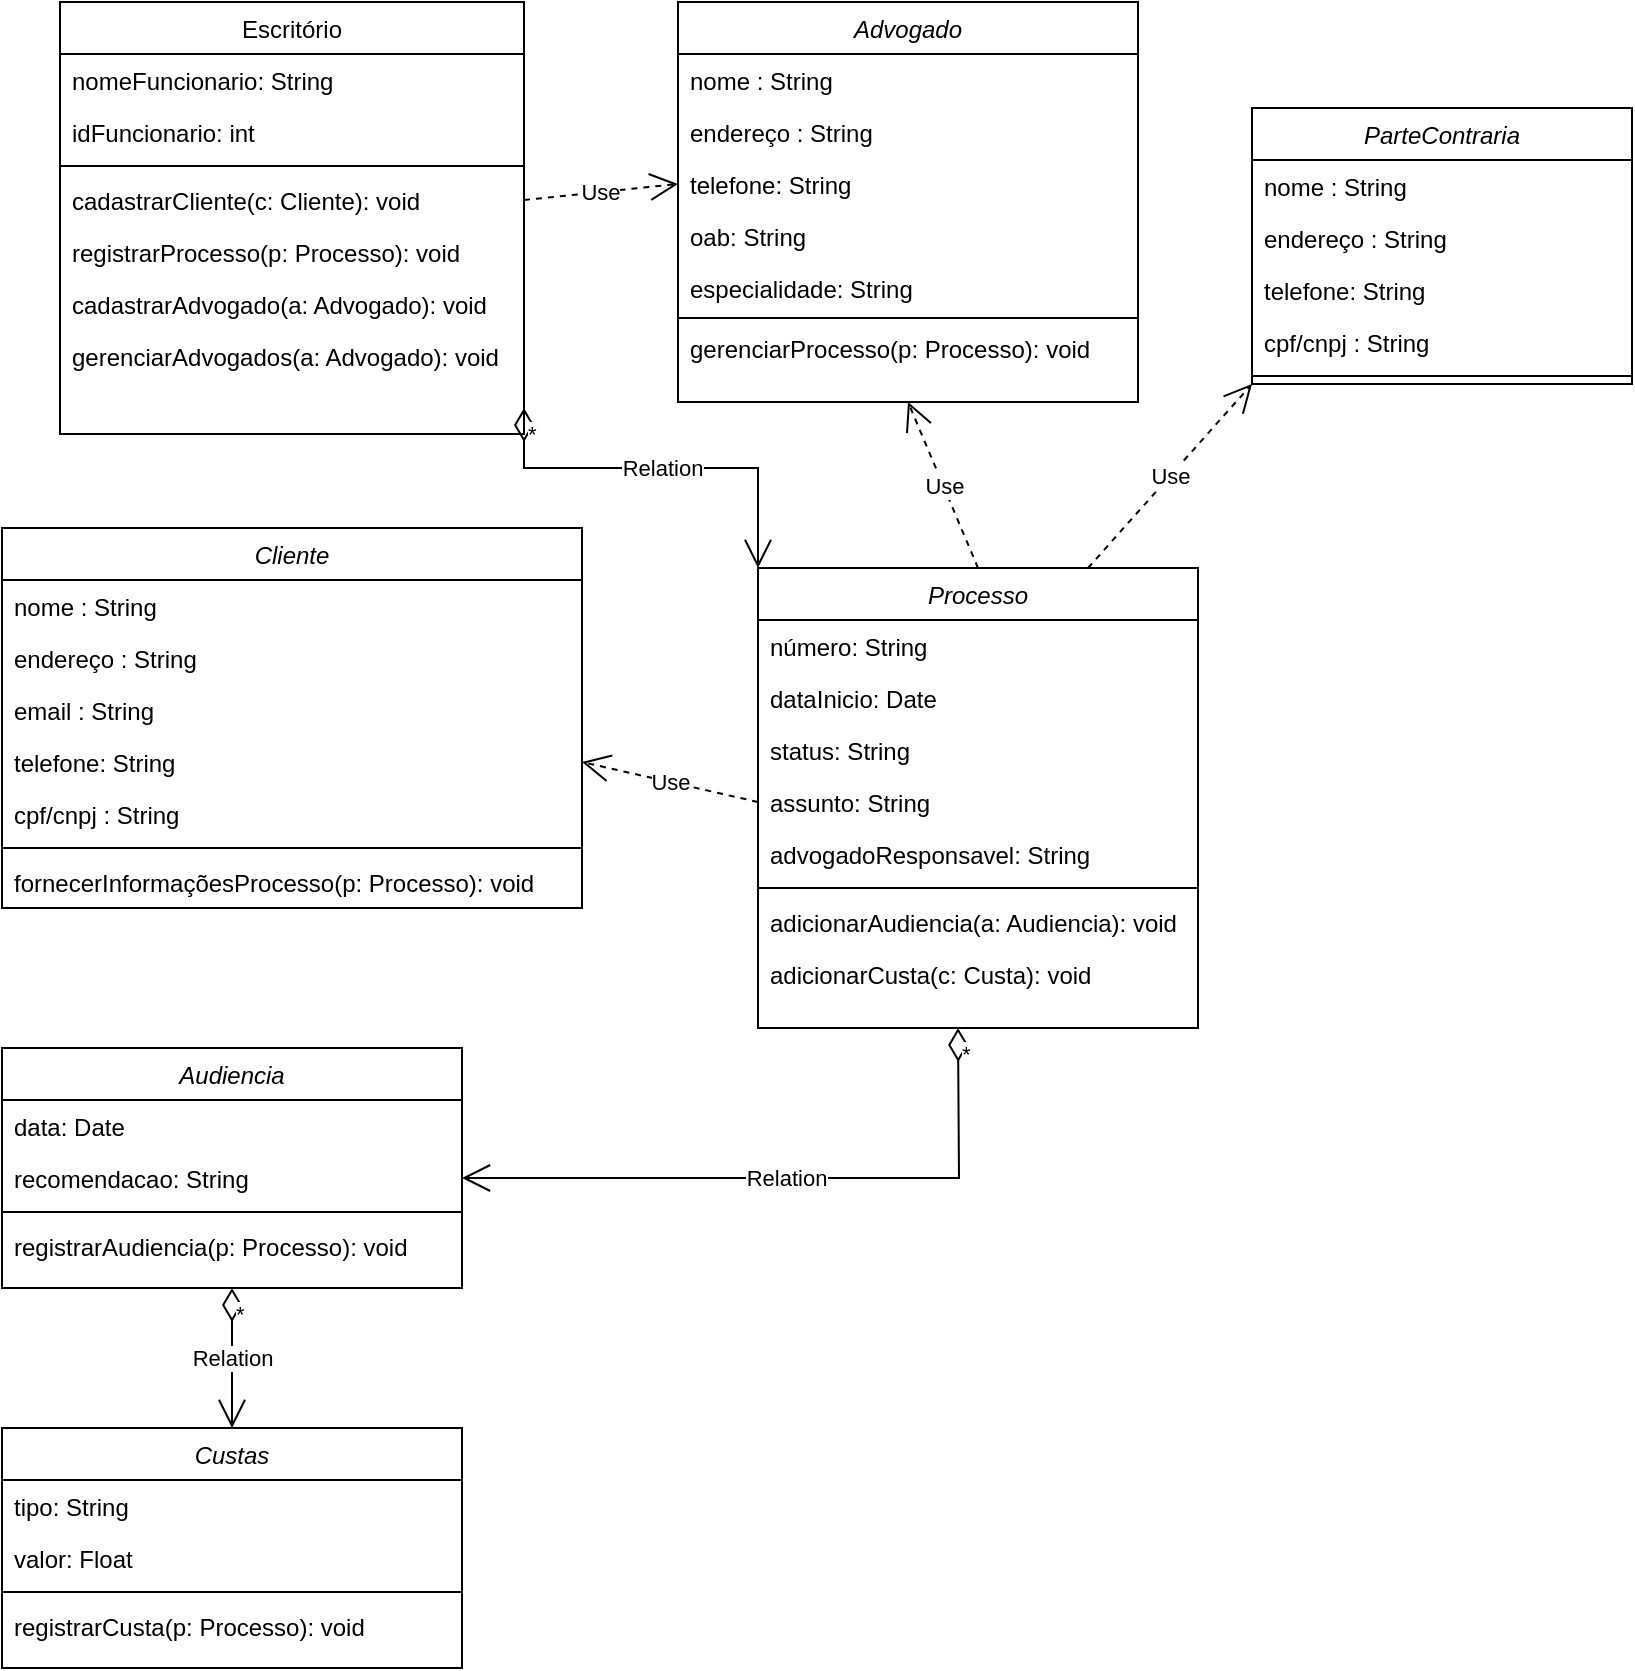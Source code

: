 <mxfile version="24.7.16">
  <diagram id="C5RBs43oDa-KdzZeNtuy" name="Page-1">
    <mxGraphModel dx="998" dy="426" grid="1" gridSize="10" guides="1" tooltips="1" connect="1" arrows="1" fold="1" page="1" pageScale="1" pageWidth="827" pageHeight="1169" math="0" shadow="0">
      <root>
        <mxCell id="WIyWlLk6GJQsqaUBKTNV-0" />
        <mxCell id="WIyWlLk6GJQsqaUBKTNV-1" parent="WIyWlLk6GJQsqaUBKTNV-0" />
        <mxCell id="zkfFHV4jXpPFQw0GAbJ--0" value="Cliente" style="swimlane;fontStyle=2;align=center;verticalAlign=top;childLayout=stackLayout;horizontal=1;startSize=26;horizontalStack=0;resizeParent=1;resizeLast=0;collapsible=1;marginBottom=0;rounded=0;shadow=0;strokeWidth=1;" parent="WIyWlLk6GJQsqaUBKTNV-1" vertex="1">
          <mxGeometry x="12" y="280" width="290" height="190" as="geometry">
            <mxRectangle x="230" y="140" width="160" height="26" as="alternateBounds" />
          </mxGeometry>
        </mxCell>
        <mxCell id="zkfFHV4jXpPFQw0GAbJ--1" value="nome : String" style="text;align=left;verticalAlign=top;spacingLeft=4;spacingRight=4;overflow=hidden;rotatable=0;points=[[0,0.5],[1,0.5]];portConstraint=eastwest;" parent="zkfFHV4jXpPFQw0GAbJ--0" vertex="1">
          <mxGeometry y="26" width="290" height="26" as="geometry" />
        </mxCell>
        <mxCell id="zkfFHV4jXpPFQw0GAbJ--2" value="endereço : String" style="text;align=left;verticalAlign=top;spacingLeft=4;spacingRight=4;overflow=hidden;rotatable=0;points=[[0,0.5],[1,0.5]];portConstraint=eastwest;rounded=0;shadow=0;html=0;" parent="zkfFHV4jXpPFQw0GAbJ--0" vertex="1">
          <mxGeometry y="52" width="290" height="26" as="geometry" />
        </mxCell>
        <mxCell id="zkfFHV4jXpPFQw0GAbJ--3" value="email : String " style="text;align=left;verticalAlign=top;spacingLeft=4;spacingRight=4;overflow=hidden;rotatable=0;points=[[0,0.5],[1,0.5]];portConstraint=eastwest;rounded=0;shadow=0;html=0;" parent="zkfFHV4jXpPFQw0GAbJ--0" vertex="1">
          <mxGeometry y="78" width="290" height="26" as="geometry" />
        </mxCell>
        <mxCell id="LWo3mj7u_kpFoN0JHtWw-0" value="telefone: String" style="text;align=left;verticalAlign=top;spacingLeft=4;spacingRight=4;overflow=hidden;rotatable=0;points=[[0,0.5],[1,0.5]];portConstraint=eastwest;rounded=0;shadow=0;html=0;" vertex="1" parent="zkfFHV4jXpPFQw0GAbJ--0">
          <mxGeometry y="104" width="290" height="26" as="geometry" />
        </mxCell>
        <mxCell id="LWo3mj7u_kpFoN0JHtWw-1" value="cpf/cnpj : String" style="text;align=left;verticalAlign=top;spacingLeft=4;spacingRight=4;overflow=hidden;rotatable=0;points=[[0,0.5],[1,0.5]];portConstraint=eastwest;rounded=0;shadow=0;html=0;" vertex="1" parent="zkfFHV4jXpPFQw0GAbJ--0">
          <mxGeometry y="130" width="290" height="26" as="geometry" />
        </mxCell>
        <mxCell id="zkfFHV4jXpPFQw0GAbJ--4" value="" style="line;html=1;strokeWidth=1;align=left;verticalAlign=middle;spacingTop=-1;spacingLeft=3;spacingRight=3;rotatable=0;labelPosition=right;points=[];portConstraint=eastwest;" parent="zkfFHV4jXpPFQw0GAbJ--0" vertex="1">
          <mxGeometry y="156" width="290" height="8" as="geometry" />
        </mxCell>
        <mxCell id="zkfFHV4jXpPFQw0GAbJ--5" value="fornecerInformaçõesProcesso(p: Processo): void" style="text;align=left;verticalAlign=top;spacingLeft=4;spacingRight=4;overflow=hidden;rotatable=0;points=[[0,0.5],[1,0.5]];portConstraint=eastwest;" parent="zkfFHV4jXpPFQw0GAbJ--0" vertex="1">
          <mxGeometry y="164" width="290" height="26" as="geometry" />
        </mxCell>
        <mxCell id="zkfFHV4jXpPFQw0GAbJ--17" value="Escritório" style="swimlane;fontStyle=0;align=center;verticalAlign=top;childLayout=stackLayout;horizontal=1;startSize=26;horizontalStack=0;resizeParent=1;resizeLast=0;collapsible=1;marginBottom=0;rounded=0;shadow=0;strokeWidth=1;" parent="WIyWlLk6GJQsqaUBKTNV-1" vertex="1">
          <mxGeometry x="41" y="17" width="232" height="216" as="geometry">
            <mxRectangle x="550" y="140" width="160" height="26" as="alternateBounds" />
          </mxGeometry>
        </mxCell>
        <mxCell id="zkfFHV4jXpPFQw0GAbJ--18" value="nomeFuncionario: String" style="text;align=left;verticalAlign=top;spacingLeft=4;spacingRight=4;overflow=hidden;rotatable=0;points=[[0,0.5],[1,0.5]];portConstraint=eastwest;" parent="zkfFHV4jXpPFQw0GAbJ--17" vertex="1">
          <mxGeometry y="26" width="232" height="26" as="geometry" />
        </mxCell>
        <mxCell id="zkfFHV4jXpPFQw0GAbJ--19" value="idFuncionario: int" style="text;align=left;verticalAlign=top;spacingLeft=4;spacingRight=4;overflow=hidden;rotatable=0;points=[[0,0.5],[1,0.5]];portConstraint=eastwest;rounded=0;shadow=0;html=0;" parent="zkfFHV4jXpPFQw0GAbJ--17" vertex="1">
          <mxGeometry y="52" width="232" height="26" as="geometry" />
        </mxCell>
        <mxCell id="zkfFHV4jXpPFQw0GAbJ--23" value="" style="line;html=1;strokeWidth=1;align=left;verticalAlign=middle;spacingTop=-1;spacingLeft=3;spacingRight=3;rotatable=0;labelPosition=right;points=[];portConstraint=eastwest;" parent="zkfFHV4jXpPFQw0GAbJ--17" vertex="1">
          <mxGeometry y="78" width="232" height="8" as="geometry" />
        </mxCell>
        <mxCell id="zkfFHV4jXpPFQw0GAbJ--24" value="cadastrarCliente(c: Cliente): void" style="text;align=left;verticalAlign=top;spacingLeft=4;spacingRight=4;overflow=hidden;rotatable=0;points=[[0,0.5],[1,0.5]];portConstraint=eastwest;" parent="zkfFHV4jXpPFQw0GAbJ--17" vertex="1">
          <mxGeometry y="86" width="232" height="26" as="geometry" />
        </mxCell>
        <mxCell id="zkfFHV4jXpPFQw0GAbJ--25" value="registrarProcesso(p: Processo): void" style="text;align=left;verticalAlign=top;spacingLeft=4;spacingRight=4;overflow=hidden;rotatable=0;points=[[0,0.5],[1,0.5]];portConstraint=eastwest;" parent="zkfFHV4jXpPFQw0GAbJ--17" vertex="1">
          <mxGeometry y="112" width="232" height="26" as="geometry" />
        </mxCell>
        <mxCell id="LWo3mj7u_kpFoN0JHtWw-42" value="cadastrarAdvogado(a: Advogado): void" style="text;align=left;verticalAlign=top;spacingLeft=4;spacingRight=4;overflow=hidden;rotatable=0;points=[[0,0.5],[1,0.5]];portConstraint=eastwest;" vertex="1" parent="zkfFHV4jXpPFQw0GAbJ--17">
          <mxGeometry y="138" width="232" height="26" as="geometry" />
        </mxCell>
        <mxCell id="LWo3mj7u_kpFoN0JHtWw-43" value="gerenciarAdvogados(a: Advogado): void" style="text;align=left;verticalAlign=top;spacingLeft=4;spacingRight=4;overflow=hidden;rotatable=0;points=[[0,0.5],[1,0.5]];portConstraint=eastwest;rounded=0;shadow=0;html=0;" vertex="1" parent="zkfFHV4jXpPFQw0GAbJ--17">
          <mxGeometry y="164" width="232" height="26" as="geometry" />
        </mxCell>
        <mxCell id="LWo3mj7u_kpFoN0JHtWw-41" style="text;align=left;verticalAlign=top;spacingLeft=4;spacingRight=4;overflow=hidden;rotatable=0;points=[[0,0.5],[1,0.5]];portConstraint=eastwest;" vertex="1" parent="zkfFHV4jXpPFQw0GAbJ--17">
          <mxGeometry y="190" width="232" height="26" as="geometry" />
        </mxCell>
        <mxCell id="LWo3mj7u_kpFoN0JHtWw-11" value="Processo" style="swimlane;fontStyle=2;align=center;verticalAlign=top;childLayout=stackLayout;horizontal=1;startSize=26;horizontalStack=0;resizeParent=1;resizeLast=0;collapsible=1;marginBottom=0;rounded=0;shadow=0;strokeWidth=1;" vertex="1" parent="WIyWlLk6GJQsqaUBKTNV-1">
          <mxGeometry x="390" y="300" width="220" height="230" as="geometry">
            <mxRectangle x="230" y="140" width="160" height="26" as="alternateBounds" />
          </mxGeometry>
        </mxCell>
        <mxCell id="LWo3mj7u_kpFoN0JHtWw-12" value="número: String" style="text;align=left;verticalAlign=top;spacingLeft=4;spacingRight=4;overflow=hidden;rotatable=0;points=[[0,0.5],[1,0.5]];portConstraint=eastwest;" vertex="1" parent="LWo3mj7u_kpFoN0JHtWw-11">
          <mxGeometry y="26" width="220" height="26" as="geometry" />
        </mxCell>
        <mxCell id="LWo3mj7u_kpFoN0JHtWw-13" value="dataInicio: Date" style="text;align=left;verticalAlign=top;spacingLeft=4;spacingRight=4;overflow=hidden;rotatable=0;points=[[0,0.5],[1,0.5]];portConstraint=eastwest;rounded=0;shadow=0;html=0;" vertex="1" parent="LWo3mj7u_kpFoN0JHtWw-11">
          <mxGeometry y="52" width="220" height="26" as="geometry" />
        </mxCell>
        <mxCell id="LWo3mj7u_kpFoN0JHtWw-14" value="status: String" style="text;align=left;verticalAlign=top;spacingLeft=4;spacingRight=4;overflow=hidden;rotatable=0;points=[[0,0.5],[1,0.5]];portConstraint=eastwest;rounded=0;shadow=0;html=0;" vertex="1" parent="LWo3mj7u_kpFoN0JHtWw-11">
          <mxGeometry y="78" width="220" height="26" as="geometry" />
        </mxCell>
        <mxCell id="LWo3mj7u_kpFoN0JHtWw-15" value="assunto: String" style="text;align=left;verticalAlign=top;spacingLeft=4;spacingRight=4;overflow=hidden;rotatable=0;points=[[0,0.5],[1,0.5]];portConstraint=eastwest;rounded=0;shadow=0;html=0;" vertex="1" parent="LWo3mj7u_kpFoN0JHtWw-11">
          <mxGeometry y="104" width="220" height="26" as="geometry" />
        </mxCell>
        <mxCell id="LWo3mj7u_kpFoN0JHtWw-45" value="advogadoResponsavel: String" style="text;align=left;verticalAlign=top;spacingLeft=4;spacingRight=4;overflow=hidden;rotatable=0;points=[[0,0.5],[1,0.5]];portConstraint=eastwest;rounded=0;shadow=0;html=0;" vertex="1" parent="LWo3mj7u_kpFoN0JHtWw-11">
          <mxGeometry y="130" width="220" height="26" as="geometry" />
        </mxCell>
        <mxCell id="LWo3mj7u_kpFoN0JHtWw-17" value="" style="line;html=1;strokeWidth=1;align=left;verticalAlign=middle;spacingTop=-1;spacingLeft=3;spacingRight=3;rotatable=0;labelPosition=right;points=[];portConstraint=eastwest;" vertex="1" parent="LWo3mj7u_kpFoN0JHtWw-11">
          <mxGeometry y="156" width="220" height="8" as="geometry" />
        </mxCell>
        <mxCell id="LWo3mj7u_kpFoN0JHtWw-18" value="adicionarAudiencia(a: Audiencia): void" style="text;align=left;verticalAlign=top;spacingLeft=4;spacingRight=4;overflow=hidden;rotatable=0;points=[[0,0.5],[1,0.5]];portConstraint=eastwest;" vertex="1" parent="LWo3mj7u_kpFoN0JHtWw-11">
          <mxGeometry y="164" width="220" height="26" as="geometry" />
        </mxCell>
        <mxCell id="LWo3mj7u_kpFoN0JHtWw-21" value="adicionarCusta(c: Custa): void" style="text;align=left;verticalAlign=top;spacingLeft=4;spacingRight=4;overflow=hidden;rotatable=0;points=[[0,0.5],[1,0.5]];portConstraint=eastwest;" vertex="1" parent="LWo3mj7u_kpFoN0JHtWw-11">
          <mxGeometry y="190" width="220" height="26" as="geometry" />
        </mxCell>
        <mxCell id="LWo3mj7u_kpFoN0JHtWw-22" value="ParteContraria" style="swimlane;fontStyle=2;align=center;verticalAlign=top;childLayout=stackLayout;horizontal=1;startSize=26;horizontalStack=0;resizeParent=1;resizeLast=0;collapsible=1;marginBottom=0;rounded=0;shadow=0;strokeWidth=1;" vertex="1" parent="WIyWlLk6GJQsqaUBKTNV-1">
          <mxGeometry x="637" y="70" width="190" height="138" as="geometry">
            <mxRectangle x="230" y="140" width="160" height="26" as="alternateBounds" />
          </mxGeometry>
        </mxCell>
        <mxCell id="LWo3mj7u_kpFoN0JHtWw-23" value="nome : String" style="text;align=left;verticalAlign=top;spacingLeft=4;spacingRight=4;overflow=hidden;rotatable=0;points=[[0,0.5],[1,0.5]];portConstraint=eastwest;" vertex="1" parent="LWo3mj7u_kpFoN0JHtWw-22">
          <mxGeometry y="26" width="190" height="26" as="geometry" />
        </mxCell>
        <mxCell id="LWo3mj7u_kpFoN0JHtWw-24" value="endereço : String" style="text;align=left;verticalAlign=top;spacingLeft=4;spacingRight=4;overflow=hidden;rotatable=0;points=[[0,0.5],[1,0.5]];portConstraint=eastwest;rounded=0;shadow=0;html=0;" vertex="1" parent="LWo3mj7u_kpFoN0JHtWw-22">
          <mxGeometry y="52" width="190" height="26" as="geometry" />
        </mxCell>
        <mxCell id="LWo3mj7u_kpFoN0JHtWw-26" value="telefone: String" style="text;align=left;verticalAlign=top;spacingLeft=4;spacingRight=4;overflow=hidden;rotatable=0;points=[[0,0.5],[1,0.5]];portConstraint=eastwest;rounded=0;shadow=0;html=0;" vertex="1" parent="LWo3mj7u_kpFoN0JHtWw-22">
          <mxGeometry y="78" width="190" height="26" as="geometry" />
        </mxCell>
        <mxCell id="LWo3mj7u_kpFoN0JHtWw-27" value="cpf/cnpj : String" style="text;align=left;verticalAlign=top;spacingLeft=4;spacingRight=4;overflow=hidden;rotatable=0;points=[[0,0.5],[1,0.5]];portConstraint=eastwest;rounded=0;shadow=0;html=0;" vertex="1" parent="LWo3mj7u_kpFoN0JHtWw-22">
          <mxGeometry y="104" width="190" height="26" as="geometry" />
        </mxCell>
        <mxCell id="LWo3mj7u_kpFoN0JHtWw-28" value="" style="line;html=1;strokeWidth=1;align=left;verticalAlign=middle;spacingTop=-1;spacingLeft=3;spacingRight=3;rotatable=0;labelPosition=right;points=[];portConstraint=eastwest;" vertex="1" parent="LWo3mj7u_kpFoN0JHtWw-22">
          <mxGeometry y="130" width="190" height="8" as="geometry" />
        </mxCell>
        <mxCell id="LWo3mj7u_kpFoN0JHtWw-30" value="Use" style="endArrow=open;endSize=12;dashed=1;html=1;rounded=0;exitX=0.75;exitY=0;exitDx=0;exitDy=0;entryX=0;entryY=1;entryDx=0;entryDy=0;" edge="1" parent="WIyWlLk6GJQsqaUBKTNV-1" source="LWo3mj7u_kpFoN0JHtWw-11" target="LWo3mj7u_kpFoN0JHtWw-22">
          <mxGeometry width="160" relative="1" as="geometry">
            <mxPoint x="370" y="220" as="sourcePoint" />
            <mxPoint x="530" y="220" as="targetPoint" />
          </mxGeometry>
        </mxCell>
        <mxCell id="LWo3mj7u_kpFoN0JHtWw-31" value="Advogado" style="swimlane;fontStyle=2;align=center;verticalAlign=top;childLayout=stackLayout;horizontal=1;startSize=26;horizontalStack=0;resizeParent=1;resizeLast=0;collapsible=1;marginBottom=0;rounded=0;shadow=0;strokeWidth=1;" vertex="1" parent="WIyWlLk6GJQsqaUBKTNV-1">
          <mxGeometry x="350" y="17" width="230" height="200" as="geometry">
            <mxRectangle x="230" y="140" width="160" height="26" as="alternateBounds" />
          </mxGeometry>
        </mxCell>
        <mxCell id="LWo3mj7u_kpFoN0JHtWw-32" value="nome : String" style="text;align=left;verticalAlign=top;spacingLeft=4;spacingRight=4;overflow=hidden;rotatable=0;points=[[0,0.5],[1,0.5]];portConstraint=eastwest;" vertex="1" parent="LWo3mj7u_kpFoN0JHtWw-31">
          <mxGeometry y="26" width="230" height="26" as="geometry" />
        </mxCell>
        <mxCell id="LWo3mj7u_kpFoN0JHtWw-33" value="endereço : String" style="text;align=left;verticalAlign=top;spacingLeft=4;spacingRight=4;overflow=hidden;rotatable=0;points=[[0,0.5],[1,0.5]];portConstraint=eastwest;rounded=0;shadow=0;html=0;" vertex="1" parent="LWo3mj7u_kpFoN0JHtWw-31">
          <mxGeometry y="52" width="230" height="26" as="geometry" />
        </mxCell>
        <mxCell id="LWo3mj7u_kpFoN0JHtWw-34" value="telefone: String" style="text;align=left;verticalAlign=top;spacingLeft=4;spacingRight=4;overflow=hidden;rotatable=0;points=[[0,0.5],[1,0.5]];portConstraint=eastwest;rounded=0;shadow=0;html=0;" vertex="1" parent="LWo3mj7u_kpFoN0JHtWw-31">
          <mxGeometry y="78" width="230" height="26" as="geometry" />
        </mxCell>
        <mxCell id="LWo3mj7u_kpFoN0JHtWw-35" value="oab: String" style="text;align=left;verticalAlign=top;spacingLeft=4;spacingRight=4;overflow=hidden;rotatable=0;points=[[0,0.5],[1,0.5]];portConstraint=eastwest;rounded=0;shadow=0;html=0;" vertex="1" parent="LWo3mj7u_kpFoN0JHtWw-31">
          <mxGeometry y="104" width="230" height="26" as="geometry" />
        </mxCell>
        <mxCell id="LWo3mj7u_kpFoN0JHtWw-38" value="especialidade: String" style="text;align=left;verticalAlign=top;spacingLeft=4;spacingRight=4;overflow=hidden;rotatable=0;points=[[0,0.5],[1,0.5]];portConstraint=eastwest;rounded=0;shadow=0;html=0;" vertex="1" parent="LWo3mj7u_kpFoN0JHtWw-31">
          <mxGeometry y="130" width="230" height="26" as="geometry" />
        </mxCell>
        <mxCell id="LWo3mj7u_kpFoN0JHtWw-36" value="" style="line;html=1;strokeWidth=1;align=left;verticalAlign=middle;spacingTop=-1;spacingLeft=3;spacingRight=3;rotatable=0;labelPosition=right;points=[];portConstraint=eastwest;" vertex="1" parent="LWo3mj7u_kpFoN0JHtWw-31">
          <mxGeometry y="156" width="230" height="4" as="geometry" />
        </mxCell>
        <mxCell id="LWo3mj7u_kpFoN0JHtWw-40" value="gerenciarProcesso(p: Processo): void" style="text;align=left;verticalAlign=top;spacingLeft=4;spacingRight=4;overflow=hidden;rotatable=0;points=[[0,0.5],[1,0.5]];portConstraint=eastwest;rounded=0;shadow=0;html=0;" vertex="1" parent="LWo3mj7u_kpFoN0JHtWw-31">
          <mxGeometry y="160" width="230" height="26" as="geometry" />
        </mxCell>
        <mxCell id="LWo3mj7u_kpFoN0JHtWw-44" value="Use" style="endArrow=open;endSize=12;dashed=1;html=1;rounded=0;exitX=1;exitY=0.5;exitDx=0;exitDy=0;entryX=0;entryY=0.5;entryDx=0;entryDy=0;" edge="1" parent="WIyWlLk6GJQsqaUBKTNV-1" source="zkfFHV4jXpPFQw0GAbJ--24" target="LWo3mj7u_kpFoN0JHtWw-34">
          <mxGeometry width="160" relative="1" as="geometry">
            <mxPoint x="330" y="120" as="sourcePoint" />
            <mxPoint x="340" y="120" as="targetPoint" />
          </mxGeometry>
        </mxCell>
        <mxCell id="LWo3mj7u_kpFoN0JHtWw-46" value="Use" style="endArrow=open;endSize=12;dashed=1;html=1;rounded=0;exitX=0.5;exitY=0;exitDx=0;exitDy=0;entryX=0.5;entryY=1;entryDx=0;entryDy=0;" edge="1" parent="WIyWlLk6GJQsqaUBKTNV-1" source="LWo3mj7u_kpFoN0JHtWw-11" target="LWo3mj7u_kpFoN0JHtWw-31">
          <mxGeometry width="160" relative="1" as="geometry">
            <mxPoint x="330" y="320" as="sourcePoint" />
            <mxPoint x="490" y="320" as="targetPoint" />
          </mxGeometry>
        </mxCell>
        <mxCell id="LWo3mj7u_kpFoN0JHtWw-47" value="Use" style="endArrow=open;endSize=12;dashed=1;html=1;rounded=0;exitX=0;exitY=0.5;exitDx=0;exitDy=0;entryX=1;entryY=0.5;entryDx=0;entryDy=0;" edge="1" parent="WIyWlLk6GJQsqaUBKTNV-1" source="LWo3mj7u_kpFoN0JHtWw-15" target="LWo3mj7u_kpFoN0JHtWw-0">
          <mxGeometry width="160" relative="1" as="geometry">
            <mxPoint x="330" y="420" as="sourcePoint" />
            <mxPoint x="490" y="420" as="targetPoint" />
          </mxGeometry>
        </mxCell>
        <mxCell id="LWo3mj7u_kpFoN0JHtWw-58" value="Audiencia" style="swimlane;fontStyle=2;align=center;verticalAlign=top;childLayout=stackLayout;horizontal=1;startSize=26;horizontalStack=0;resizeParent=1;resizeLast=0;collapsible=1;marginBottom=0;rounded=0;shadow=0;strokeWidth=1;" vertex="1" parent="WIyWlLk6GJQsqaUBKTNV-1">
          <mxGeometry x="12" y="540" width="230" height="120" as="geometry">
            <mxRectangle x="230" y="140" width="160" height="26" as="alternateBounds" />
          </mxGeometry>
        </mxCell>
        <mxCell id="LWo3mj7u_kpFoN0JHtWw-59" value="data: Date" style="text;align=left;verticalAlign=top;spacingLeft=4;spacingRight=4;overflow=hidden;rotatable=0;points=[[0,0.5],[1,0.5]];portConstraint=eastwest;" vertex="1" parent="LWo3mj7u_kpFoN0JHtWw-58">
          <mxGeometry y="26" width="230" height="26" as="geometry" />
        </mxCell>
        <mxCell id="LWo3mj7u_kpFoN0JHtWw-60" value="recomendacao: String" style="text;align=left;verticalAlign=top;spacingLeft=4;spacingRight=4;overflow=hidden;rotatable=0;points=[[0,0.5],[1,0.5]];portConstraint=eastwest;rounded=0;shadow=0;html=0;" vertex="1" parent="LWo3mj7u_kpFoN0JHtWw-58">
          <mxGeometry y="52" width="230" height="26" as="geometry" />
        </mxCell>
        <mxCell id="LWo3mj7u_kpFoN0JHtWw-64" value="" style="line;html=1;strokeWidth=1;align=left;verticalAlign=middle;spacingTop=-1;spacingLeft=3;spacingRight=3;rotatable=0;labelPosition=right;points=[];portConstraint=eastwest;" vertex="1" parent="LWo3mj7u_kpFoN0JHtWw-58">
          <mxGeometry y="78" width="230" height="8" as="geometry" />
        </mxCell>
        <mxCell id="LWo3mj7u_kpFoN0JHtWw-65" value="registrarAudiencia(p: Processo): void" style="text;align=left;verticalAlign=top;spacingLeft=4;spacingRight=4;overflow=hidden;rotatable=0;points=[[0,0.5],[1,0.5]];portConstraint=eastwest;" vertex="1" parent="LWo3mj7u_kpFoN0JHtWw-58">
          <mxGeometry y="86" width="230" height="26" as="geometry" />
        </mxCell>
        <mxCell id="LWo3mj7u_kpFoN0JHtWw-67" value="Custas" style="swimlane;fontStyle=2;align=center;verticalAlign=top;childLayout=stackLayout;horizontal=1;startSize=26;horizontalStack=0;resizeParent=1;resizeLast=0;collapsible=1;marginBottom=0;rounded=0;shadow=0;strokeWidth=1;" vertex="1" parent="WIyWlLk6GJQsqaUBKTNV-1">
          <mxGeometry x="12" y="730" width="230" height="120" as="geometry">
            <mxRectangle x="230" y="140" width="160" height="26" as="alternateBounds" />
          </mxGeometry>
        </mxCell>
        <mxCell id="LWo3mj7u_kpFoN0JHtWw-68" value="tipo: String" style="text;align=left;verticalAlign=top;spacingLeft=4;spacingRight=4;overflow=hidden;rotatable=0;points=[[0,0.5],[1,0.5]];portConstraint=eastwest;" vertex="1" parent="LWo3mj7u_kpFoN0JHtWw-67">
          <mxGeometry y="26" width="230" height="26" as="geometry" />
        </mxCell>
        <mxCell id="LWo3mj7u_kpFoN0JHtWw-69" value="valor: Float" style="text;align=left;verticalAlign=top;spacingLeft=4;spacingRight=4;overflow=hidden;rotatable=0;points=[[0,0.5],[1,0.5]];portConstraint=eastwest;rounded=0;shadow=0;html=0;" vertex="1" parent="LWo3mj7u_kpFoN0JHtWw-67">
          <mxGeometry y="52" width="230" height="26" as="geometry" />
        </mxCell>
        <mxCell id="LWo3mj7u_kpFoN0JHtWw-73" value="" style="line;html=1;strokeWidth=1;align=left;verticalAlign=middle;spacingTop=-1;spacingLeft=3;spacingRight=3;rotatable=0;labelPosition=right;points=[];portConstraint=eastwest;" vertex="1" parent="LWo3mj7u_kpFoN0JHtWw-67">
          <mxGeometry y="78" width="230" height="8" as="geometry" />
        </mxCell>
        <mxCell id="LWo3mj7u_kpFoN0JHtWw-74" value="registrarCusta(p: Processo): void" style="text;align=left;verticalAlign=top;spacingLeft=4;spacingRight=4;overflow=hidden;rotatable=0;points=[[0,0.5],[1,0.5]];portConstraint=eastwest;" vertex="1" parent="LWo3mj7u_kpFoN0JHtWw-67">
          <mxGeometry y="86" width="230" height="26" as="geometry" />
        </mxCell>
        <mxCell id="LWo3mj7u_kpFoN0JHtWw-76" value="Relation" style="endArrow=open;html=1;endSize=12;startArrow=diamondThin;startSize=14;startFill=0;edgeStyle=orthogonalEdgeStyle;rounded=0;exitX=0.5;exitY=1;exitDx=0;exitDy=0;entryX=0.5;entryY=0;entryDx=0;entryDy=0;" edge="1" parent="WIyWlLk6GJQsqaUBKTNV-1" source="LWo3mj7u_kpFoN0JHtWw-58" target="LWo3mj7u_kpFoN0JHtWw-67">
          <mxGeometry relative="1" as="geometry">
            <mxPoint x="150" y="690" as="sourcePoint" />
            <mxPoint x="310" y="690" as="targetPoint" />
          </mxGeometry>
        </mxCell>
        <mxCell id="LWo3mj7u_kpFoN0JHtWw-77" value="*" style="edgeLabel;resizable=0;html=1;align=left;verticalAlign=top;" connectable="0" vertex="1" parent="LWo3mj7u_kpFoN0JHtWw-76">
          <mxGeometry x="-1" relative="1" as="geometry" />
        </mxCell>
        <mxCell id="LWo3mj7u_kpFoN0JHtWw-79" value="Relation" style="endArrow=open;html=1;endSize=12;startArrow=diamondThin;startSize=14;startFill=0;edgeStyle=orthogonalEdgeStyle;rounded=0;entryX=1;entryY=0.5;entryDx=0;entryDy=0;" edge="1" parent="WIyWlLk6GJQsqaUBKTNV-1" target="LWo3mj7u_kpFoN0JHtWw-60">
          <mxGeometry relative="1" as="geometry">
            <mxPoint x="490" y="530" as="sourcePoint" />
            <mxPoint x="494" y="620" as="targetPoint" />
          </mxGeometry>
        </mxCell>
        <mxCell id="LWo3mj7u_kpFoN0JHtWw-80" value="*" style="edgeLabel;resizable=0;html=1;align=left;verticalAlign=top;" connectable="0" vertex="1" parent="LWo3mj7u_kpFoN0JHtWw-79">
          <mxGeometry x="-1" relative="1" as="geometry" />
        </mxCell>
        <mxCell id="LWo3mj7u_kpFoN0JHtWw-82" value="Relation" style="endArrow=open;html=1;endSize=12;startArrow=diamondThin;startSize=14;startFill=0;edgeStyle=orthogonalEdgeStyle;rounded=0;exitX=1;exitY=0.5;exitDx=0;exitDy=0;entryX=0;entryY=0;entryDx=0;entryDy=0;" edge="1" parent="WIyWlLk6GJQsqaUBKTNV-1" source="LWo3mj7u_kpFoN0JHtWw-41" target="LWo3mj7u_kpFoN0JHtWw-11">
          <mxGeometry relative="1" as="geometry">
            <mxPoint x="330" y="230" as="sourcePoint" />
            <mxPoint x="490" y="230" as="targetPoint" />
            <Array as="points">
              <mxPoint x="273" y="250" />
              <mxPoint x="390" y="250" />
            </Array>
          </mxGeometry>
        </mxCell>
        <mxCell id="LWo3mj7u_kpFoN0JHtWw-83" value="*" style="edgeLabel;resizable=0;html=1;align=left;verticalAlign=top;" connectable="0" vertex="1" parent="LWo3mj7u_kpFoN0JHtWw-82">
          <mxGeometry x="-1" relative="1" as="geometry" />
        </mxCell>
      </root>
    </mxGraphModel>
  </diagram>
</mxfile>
